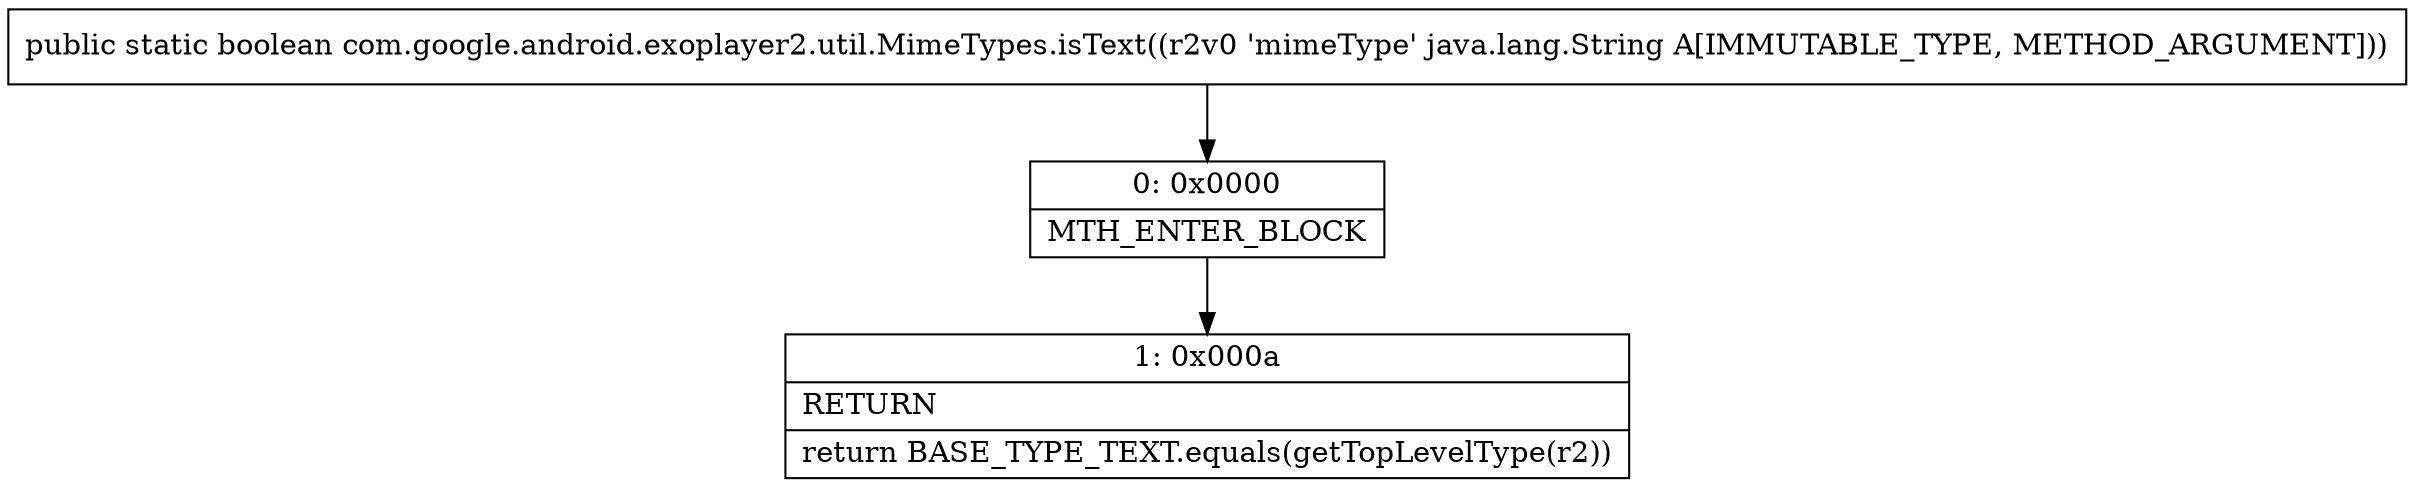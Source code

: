 digraph "CFG forcom.google.android.exoplayer2.util.MimeTypes.isText(Ljava\/lang\/String;)Z" {
Node_0 [shape=record,label="{0\:\ 0x0000|MTH_ENTER_BLOCK\l}"];
Node_1 [shape=record,label="{1\:\ 0x000a|RETURN\l|return BASE_TYPE_TEXT.equals(getTopLevelType(r2))\l}"];
MethodNode[shape=record,label="{public static boolean com.google.android.exoplayer2.util.MimeTypes.isText((r2v0 'mimeType' java.lang.String A[IMMUTABLE_TYPE, METHOD_ARGUMENT])) }"];
MethodNode -> Node_0;
Node_0 -> Node_1;
}

